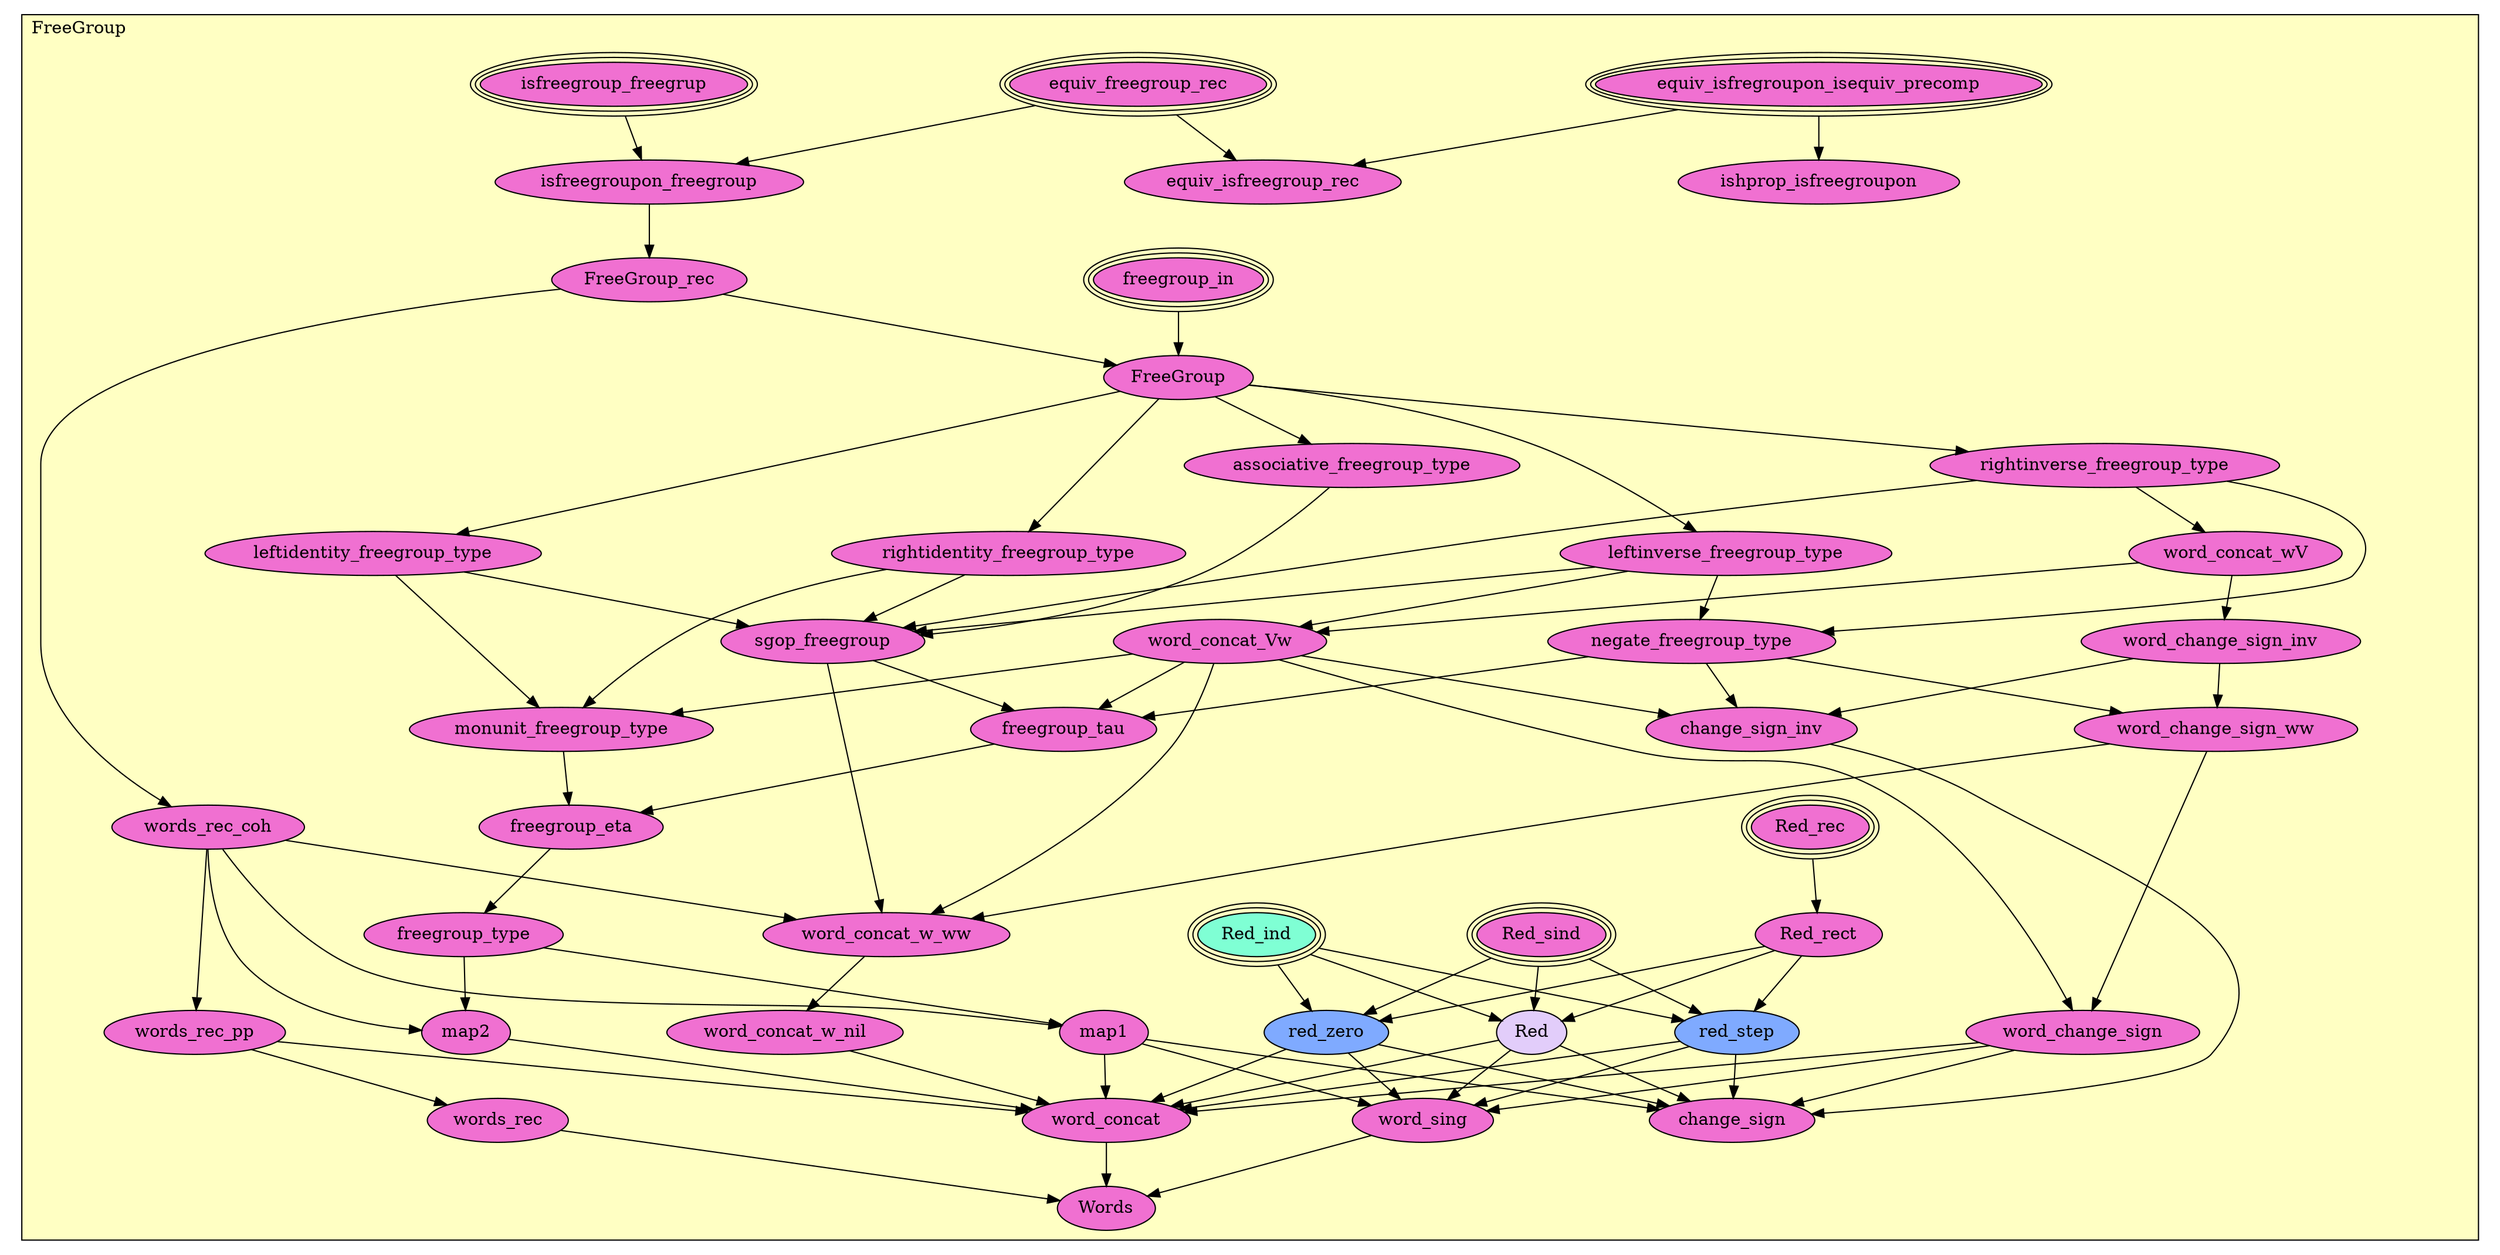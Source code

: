 digraph HoTT_Algebra_Groups_FreeGroup {
  graph [ratio=0.5]
  node [style=filled]
FreeGroup_equiv_isfregroupon_isequiv_precomp [label="equiv_isfregroupon_isequiv_precomp", URL=<FreeGroup.html#equiv_isfregroupon_isequiv_precomp>, peripheries=3, fillcolor="#F070D1"] ;
FreeGroup_ishprop_isfreegroupon [label="ishprop_isfreegroupon", URL=<FreeGroup.html#ishprop_isfreegroupon>, fillcolor="#F070D1"] ;
FreeGroup_equiv_freegroup_rec [label="equiv_freegroup_rec", URL=<FreeGroup.html#equiv_freegroup_rec>, peripheries=3, fillcolor="#F070D1"] ;
FreeGroup_equiv_isfreegroup_rec [label="equiv_isfreegroup_rec", URL=<FreeGroup.html#equiv_isfreegroup_rec>, fillcolor="#F070D1"] ;
FreeGroup_freegroup_in [label="freegroup_in", URL=<FreeGroup.html#freegroup_in>, peripheries=3, fillcolor="#F070D1"] ;
FreeGroup_isfreegroup_freegrup [label="isfreegroup_freegrup", URL=<FreeGroup.html#isfreegroup_freegrup>, peripheries=3, fillcolor="#F070D1"] ;
FreeGroup_isfreegroupon_freegroup [label="isfreegroupon_freegroup", URL=<FreeGroup.html#isfreegroupon_freegroup>, fillcolor="#F070D1"] ;
FreeGroup_FreeGroup_rec [label="FreeGroup_rec", URL=<FreeGroup.html#FreeGroup_rec>, fillcolor="#F070D1"] ;
FreeGroup_words_rec_coh [label="words_rec_coh", URL=<FreeGroup.html#words_rec_coh>, fillcolor="#F070D1"] ;
FreeGroup_words_rec_pp [label="words_rec_pp", URL=<FreeGroup.html#words_rec_pp>, fillcolor="#F070D1"] ;
FreeGroup_words_rec [label="words_rec", URL=<FreeGroup.html#words_rec>, fillcolor="#F070D1"] ;
FreeGroup_FreeGroup [label="FreeGroup", URL=<FreeGroup.html#FreeGroup>, fillcolor="#F070D1"] ;
FreeGroup_rightinverse_freegroup_type [label="rightinverse_freegroup_type", URL=<FreeGroup.html#rightinverse_freegroup_type>, fillcolor="#F070D1"] ;
FreeGroup_leftinverse_freegroup_type [label="leftinverse_freegroup_type", URL=<FreeGroup.html#leftinverse_freegroup_type>, fillcolor="#F070D1"] ;
FreeGroup_rightidentity_freegroup_type [label="rightidentity_freegroup_type", URL=<FreeGroup.html#rightidentity_freegroup_type>, fillcolor="#F070D1"] ;
FreeGroup_leftidentity_freegroup_type [label="leftidentity_freegroup_type", URL=<FreeGroup.html#leftidentity_freegroup_type>, fillcolor="#F070D1"] ;
FreeGroup_associative_freegroup_type [label="associative_freegroup_type", URL=<FreeGroup.html#associative_freegroup_type>, fillcolor="#F070D1"] ;
FreeGroup_negate_freegroup_type [label="negate_freegroup_type", URL=<FreeGroup.html#negate_freegroup_type>, fillcolor="#F070D1"] ;
FreeGroup_word_concat_wV [label="word_concat_wV", URL=<FreeGroup.html#word_concat_wV>, fillcolor="#F070D1"] ;
FreeGroup_word_concat_Vw [label="word_concat_Vw", URL=<FreeGroup.html#word_concat_Vw>, fillcolor="#F070D1"] ;
FreeGroup_word_change_sign_inv [label="word_change_sign_inv", URL=<FreeGroup.html#word_change_sign_inv>, fillcolor="#F070D1"] ;
FreeGroup_word_change_sign_ww [label="word_change_sign_ww", URL=<FreeGroup.html#word_change_sign_ww>, fillcolor="#F070D1"] ;
FreeGroup_word_change_sign [label="word_change_sign", URL=<FreeGroup.html#word_change_sign>, fillcolor="#F070D1"] ;
FreeGroup_monunit_freegroup_type [label="monunit_freegroup_type", URL=<FreeGroup.html#monunit_freegroup_type>, fillcolor="#F070D1"] ;
FreeGroup_sgop_freegroup [label="sgop_freegroup", URL=<FreeGroup.html#sgop_freegroup>, fillcolor="#F070D1"] ;
FreeGroup_freegroup_tau [label="freegroup_tau", URL=<FreeGroup.html#freegroup_tau>, fillcolor="#F070D1"] ;
FreeGroup_freegroup_eta [label="freegroup_eta", URL=<FreeGroup.html#freegroup_eta>, fillcolor="#F070D1"] ;
FreeGroup_freegroup_type [label="freegroup_type", URL=<FreeGroup.html#freegroup_type>, fillcolor="#F070D1"] ;
FreeGroup_map2 [label="map2", URL=<FreeGroup.html#map2>, fillcolor="#F070D1"] ;
FreeGroup_map1 [label="map1", URL=<FreeGroup.html#map1>, fillcolor="#F070D1"] ;
FreeGroup_Red_sind [label="Red_sind", URL=<FreeGroup.html#Red_sind>, peripheries=3, fillcolor="#F070D1"] ;
FreeGroup_Red_rec [label="Red_rec", URL=<FreeGroup.html#Red_rec>, peripheries=3, fillcolor="#F070D1"] ;
FreeGroup_Red_ind [label="Red_ind", URL=<FreeGroup.html#Red_ind>, peripheries=3, fillcolor="#7FFFD4"] ;
FreeGroup_Red_rect [label="Red_rect", URL=<FreeGroup.html#Red_rect>, fillcolor="#F070D1"] ;
FreeGroup_red_step [label="red_step", URL=<FreeGroup.html#red_step>, fillcolor="#7FAAFF"] ;
FreeGroup_red_zero [label="red_zero", URL=<FreeGroup.html#red_zero>, fillcolor="#7FAAFF"] ;
FreeGroup_Red [label="Red", URL=<FreeGroup.html#Red>, fillcolor="#E2CDFA"] ;
FreeGroup_word_sing [label="word_sing", URL=<FreeGroup.html#word_sing>, fillcolor="#F070D1"] ;
FreeGroup_word_concat_w_ww [label="word_concat_w_ww", URL=<FreeGroup.html#word_concat_w_ww>, fillcolor="#F070D1"] ;
FreeGroup_word_concat_w_nil [label="word_concat_w_nil", URL=<FreeGroup.html#word_concat_w_nil>, fillcolor="#F070D1"] ;
FreeGroup_word_concat [label="word_concat", URL=<FreeGroup.html#word_concat>, fillcolor="#F070D1"] ;
FreeGroup_change_sign_inv [label="change_sign_inv", URL=<FreeGroup.html#change_sign_inv>, fillcolor="#F070D1"] ;
FreeGroup_change_sign [label="change_sign", URL=<FreeGroup.html#change_sign>, fillcolor="#F070D1"] ;
FreeGroup_Words [label="Words", URL=<FreeGroup.html#Words>, fillcolor="#F070D1"] ;
  FreeGroup_equiv_isfregroupon_isequiv_precomp -> FreeGroup_ishprop_isfreegroupon [] ;
  FreeGroup_equiv_isfregroupon_isequiv_precomp -> FreeGroup_equiv_isfreegroup_rec [] ;
  FreeGroup_equiv_freegroup_rec -> FreeGroup_equiv_isfreegroup_rec [] ;
  FreeGroup_equiv_freegroup_rec -> FreeGroup_isfreegroupon_freegroup [] ;
  FreeGroup_freegroup_in -> FreeGroup_FreeGroup [] ;
  FreeGroup_isfreegroup_freegrup -> FreeGroup_isfreegroupon_freegroup [] ;
  FreeGroup_isfreegroupon_freegroup -> FreeGroup_FreeGroup_rec [] ;
  FreeGroup_FreeGroup_rec -> FreeGroup_words_rec_coh [] ;
  FreeGroup_FreeGroup_rec -> FreeGroup_FreeGroup [] ;
  FreeGroup_words_rec_coh -> FreeGroup_words_rec_pp [] ;
  FreeGroup_words_rec_coh -> FreeGroup_map2 [] ;
  FreeGroup_words_rec_coh -> FreeGroup_map1 [] ;
  FreeGroup_words_rec_coh -> FreeGroup_word_concat_w_ww [] ;
  FreeGroup_words_rec_pp -> FreeGroup_words_rec [] ;
  FreeGroup_words_rec_pp -> FreeGroup_word_concat [] ;
  FreeGroup_words_rec -> FreeGroup_Words [] ;
  FreeGroup_FreeGroup -> FreeGroup_rightinverse_freegroup_type [] ;
  FreeGroup_FreeGroup -> FreeGroup_leftinverse_freegroup_type [] ;
  FreeGroup_FreeGroup -> FreeGroup_rightidentity_freegroup_type [] ;
  FreeGroup_FreeGroup -> FreeGroup_leftidentity_freegroup_type [] ;
  FreeGroup_FreeGroup -> FreeGroup_associative_freegroup_type [] ;
  FreeGroup_rightinverse_freegroup_type -> FreeGroup_negate_freegroup_type [] ;
  FreeGroup_rightinverse_freegroup_type -> FreeGroup_word_concat_wV [] ;
  FreeGroup_rightinverse_freegroup_type -> FreeGroup_sgop_freegroup [] ;
  FreeGroup_leftinverse_freegroup_type -> FreeGroup_negate_freegroup_type [] ;
  FreeGroup_leftinverse_freegroup_type -> FreeGroup_word_concat_Vw [] ;
  FreeGroup_leftinverse_freegroup_type -> FreeGroup_sgop_freegroup [] ;
  FreeGroup_rightidentity_freegroup_type -> FreeGroup_monunit_freegroup_type [] ;
  FreeGroup_rightidentity_freegroup_type -> FreeGroup_sgop_freegroup [] ;
  FreeGroup_leftidentity_freegroup_type -> FreeGroup_monunit_freegroup_type [] ;
  FreeGroup_leftidentity_freegroup_type -> FreeGroup_sgop_freegroup [] ;
  FreeGroup_associative_freegroup_type -> FreeGroup_sgop_freegroup [] ;
  FreeGroup_negate_freegroup_type -> FreeGroup_word_change_sign_ww [] ;
  FreeGroup_negate_freegroup_type -> FreeGroup_freegroup_tau [] ;
  FreeGroup_negate_freegroup_type -> FreeGroup_change_sign_inv [] ;
  FreeGroup_word_concat_wV -> FreeGroup_word_concat_Vw [] ;
  FreeGroup_word_concat_wV -> FreeGroup_word_change_sign_inv [] ;
  FreeGroup_word_concat_Vw -> FreeGroup_word_change_sign [] ;
  FreeGroup_word_concat_Vw -> FreeGroup_monunit_freegroup_type [] ;
  FreeGroup_word_concat_Vw -> FreeGroup_freegroup_tau [] ;
  FreeGroup_word_concat_Vw -> FreeGroup_word_concat_w_ww [] ;
  FreeGroup_word_concat_Vw -> FreeGroup_change_sign_inv [] ;
  FreeGroup_word_change_sign_inv -> FreeGroup_word_change_sign_ww [] ;
  FreeGroup_word_change_sign_inv -> FreeGroup_change_sign_inv [] ;
  FreeGroup_word_change_sign_ww -> FreeGroup_word_change_sign [] ;
  FreeGroup_word_change_sign_ww -> FreeGroup_word_concat_w_ww [] ;
  FreeGroup_word_change_sign -> FreeGroup_word_sing [] ;
  FreeGroup_word_change_sign -> FreeGroup_word_concat [] ;
  FreeGroup_word_change_sign -> FreeGroup_change_sign [] ;
  FreeGroup_monunit_freegroup_type -> FreeGroup_freegroup_eta [] ;
  FreeGroup_sgop_freegroup -> FreeGroup_freegroup_tau [] ;
  FreeGroup_sgop_freegroup -> FreeGroup_word_concat_w_ww [] ;
  FreeGroup_freegroup_tau -> FreeGroup_freegroup_eta [] ;
  FreeGroup_freegroup_eta -> FreeGroup_freegroup_type [] ;
  FreeGroup_freegroup_type -> FreeGroup_map2 [] ;
  FreeGroup_freegroup_type -> FreeGroup_map1 [] ;
  FreeGroup_map2 -> FreeGroup_word_concat [] ;
  FreeGroup_map1 -> FreeGroup_word_sing [] ;
  FreeGroup_map1 -> FreeGroup_word_concat [] ;
  FreeGroup_map1 -> FreeGroup_change_sign [] ;
  FreeGroup_Red_sind -> FreeGroup_red_step [] ;
  FreeGroup_Red_sind -> FreeGroup_red_zero [] ;
  FreeGroup_Red_sind -> FreeGroup_Red [] ;
  FreeGroup_Red_rec -> FreeGroup_Red_rect [] ;
  FreeGroup_Red_ind -> FreeGroup_red_step [] ;
  FreeGroup_Red_ind -> FreeGroup_red_zero [] ;
  FreeGroup_Red_ind -> FreeGroup_Red [] ;
  FreeGroup_Red_rect -> FreeGroup_red_step [] ;
  FreeGroup_Red_rect -> FreeGroup_red_zero [] ;
  FreeGroup_Red_rect -> FreeGroup_Red [] ;
  FreeGroup_red_step -> FreeGroup_word_sing [] ;
  FreeGroup_red_step -> FreeGroup_word_concat [] ;
  FreeGroup_red_step -> FreeGroup_change_sign [] ;
  FreeGroup_red_zero -> FreeGroup_word_sing [] ;
  FreeGroup_red_zero -> FreeGroup_word_concat [] ;
  FreeGroup_red_zero -> FreeGroup_change_sign [] ;
  FreeGroup_Red -> FreeGroup_word_sing [] ;
  FreeGroup_Red -> FreeGroup_word_concat [] ;
  FreeGroup_Red -> FreeGroup_change_sign [] ;
  FreeGroup_word_sing -> FreeGroup_Words [] ;
  FreeGroup_word_concat_w_ww -> FreeGroup_word_concat_w_nil [] ;
  FreeGroup_word_concat_w_nil -> FreeGroup_word_concat [] ;
  FreeGroup_word_concat -> FreeGroup_Words [] ;
  FreeGroup_change_sign_inv -> FreeGroup_change_sign [] ;
subgraph cluster_FreeGroup { label="FreeGroup"; fillcolor="#FFFFC3"; labeljust=l; style=filled 
FreeGroup_Words; FreeGroup_change_sign; FreeGroup_change_sign_inv; FreeGroup_word_concat; FreeGroup_word_concat_w_nil; FreeGroup_word_concat_w_ww; FreeGroup_word_sing; FreeGroup_Red; FreeGroup_red_zero; FreeGroup_red_step; FreeGroup_Red_rect; FreeGroup_Red_ind; FreeGroup_Red_rec; FreeGroup_Red_sind; FreeGroup_map1; FreeGroup_map2; FreeGroup_freegroup_type; FreeGroup_freegroup_eta; FreeGroup_freegroup_tau; FreeGroup_sgop_freegroup; FreeGroup_monunit_freegroup_type; FreeGroup_word_change_sign; FreeGroup_word_change_sign_ww; FreeGroup_word_change_sign_inv; FreeGroup_word_concat_Vw; FreeGroup_word_concat_wV; FreeGroup_negate_freegroup_type; FreeGroup_associative_freegroup_type; FreeGroup_leftidentity_freegroup_type; FreeGroup_rightidentity_freegroup_type; FreeGroup_leftinverse_freegroup_type; FreeGroup_rightinverse_freegroup_type; FreeGroup_FreeGroup; FreeGroup_words_rec; FreeGroup_words_rec_pp; FreeGroup_words_rec_coh; FreeGroup_FreeGroup_rec; FreeGroup_isfreegroupon_freegroup; FreeGroup_isfreegroup_freegrup; FreeGroup_freegroup_in; FreeGroup_equiv_isfreegroup_rec; FreeGroup_equiv_freegroup_rec; FreeGroup_ishprop_isfreegroupon; FreeGroup_equiv_isfregroupon_isequiv_precomp; };
} /* END */
